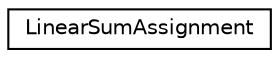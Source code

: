 digraph "Graphical Class Hierarchy"
{
 // LATEX_PDF_SIZE
  edge [fontname="Helvetica",fontsize="10",labelfontname="Helvetica",labelfontsize="10"];
  node [fontname="Helvetica",fontsize="10",shape=record];
  rankdir="LR";
  Node0 [label="LinearSumAssignment",height=0.2,width=0.4,color="black", fillcolor="white", style="filled",URL="$classcom_1_1google_1_1ortools_1_1graph_1_1LinearSumAssignment.html",tooltip=" "];
}
